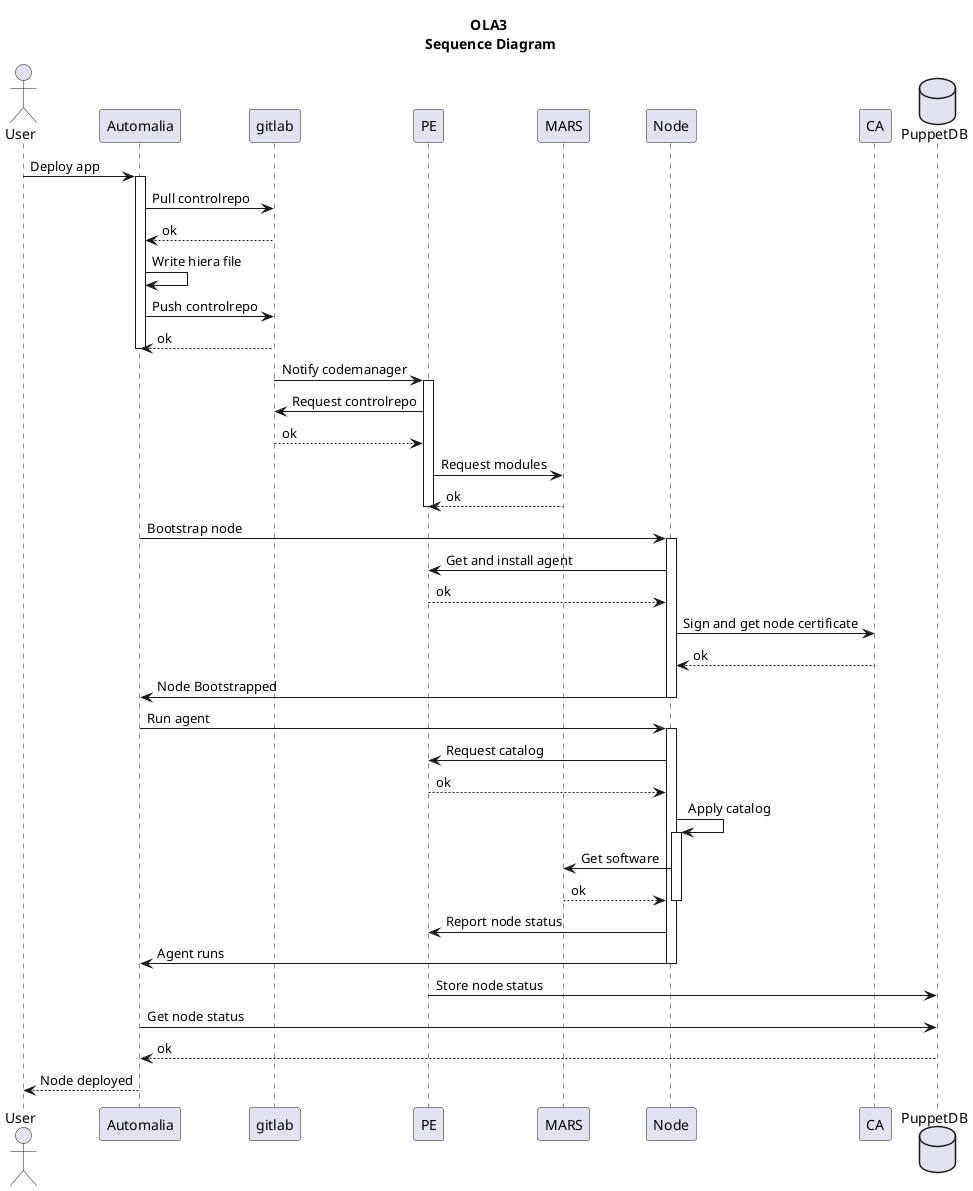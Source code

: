 @startuml
title OLA3\n Sequence Diagram

actor User
participant "Automalia" as A
participant "gitlab" as B
participant "PE" as C
participant "MARS" as D
participant "Node" as E
participant "CA" as F
database "PuppetDB" as G

User -> A: Deploy app
activate A
A -> B: Pull controlrepo
B --> A: ok
A -> A: Write hiera file
A -> B: Push controlrepo
B --> A: ok
deactivate A

B -> C: Notify codemanager
activate C
C -> B: Request controlrepo
B --> C: ok
C -> D: Request modules
D --> C: ok
deactivate C

A -> E: Bootstrap node
activate E
E -> C: Get and install agent
C --> E: ok
E -> F: Sign and get node certificate
F --> E: ok
E -> A: Node Bootstrapped
deactivate E

A -> E: Run agent
activate E
E -> C: Request catalog
C --> E: ok
E -> E: Apply catalog
activate E
E -> D: Get software
D --> E: ok
deactivate E
E -> C: Report node status
E -> A: Agent runs
deactivate E

C -> G: Store node status
A -> G: Get node status
G --> A: ok

A --> User: Node deployed
@enduml
